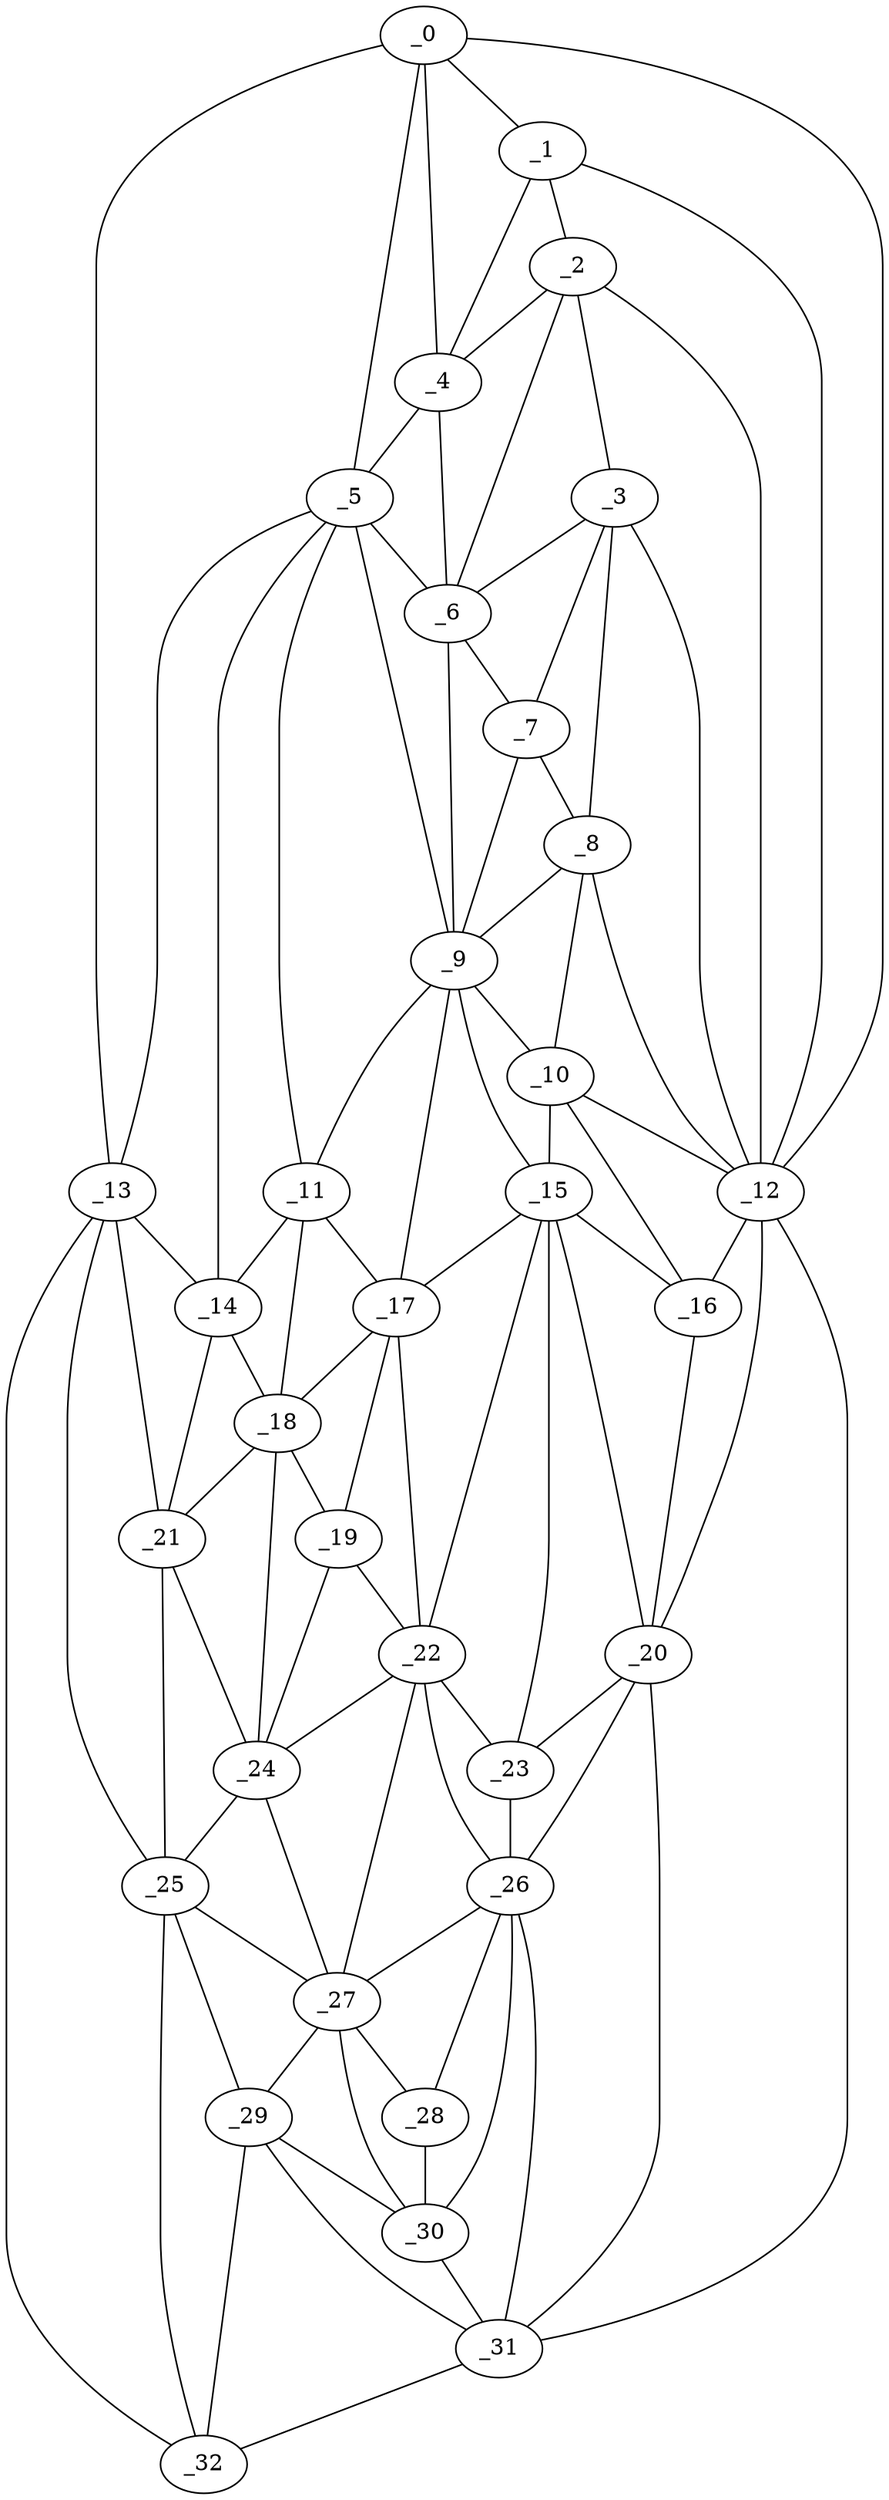 graph "obj1__60.gxl" {
	_0	 [x=5,
		y=44];
	_1	 [x=18,
		y=42];
	_0 -- _1	 [valence=2];
	_4	 [x=36,
		y=60];
	_0 -- _4	 [valence=2];
	_5	 [x=36,
		y=67];
	_0 -- _5	 [valence=2];
	_12	 [x=64,
		y=33];
	_0 -- _12	 [valence=1];
	_13	 [x=64,
		y=93];
	_0 -- _13	 [valence=1];
	_2	 [x=25,
		y=41];
	_1 -- _2	 [valence=2];
	_1 -- _4	 [valence=1];
	_1 -- _12	 [valence=1];
	_3	 [x=34,
		y=42];
	_2 -- _3	 [valence=2];
	_2 -- _4	 [valence=2];
	_6	 [x=39,
		y=55];
	_2 -- _6	 [valence=2];
	_2 -- _12	 [valence=1];
	_3 -- _6	 [valence=1];
	_7	 [x=42,
		y=46];
	_3 -- _7	 [valence=1];
	_8	 [x=49,
		y=43];
	_3 -- _8	 [valence=1];
	_3 -- _12	 [valence=2];
	_4 -- _5	 [valence=2];
	_4 -- _6	 [valence=2];
	_5 -- _6	 [valence=1];
	_9	 [x=55,
		y=54];
	_5 -- _9	 [valence=1];
	_11	 [x=62,
		y=67];
	_5 -- _11	 [valence=2];
	_5 -- _13	 [valence=2];
	_14	 [x=66,
		y=79];
	_5 -- _14	 [valence=1];
	_6 -- _7	 [valence=2];
	_6 -- _9	 [valence=2];
	_7 -- _8	 [valence=2];
	_7 -- _9	 [valence=1];
	_8 -- _9	 [valence=1];
	_10	 [x=56,
		y=48];
	_8 -- _10	 [valence=1];
	_8 -- _12	 [valence=2];
	_9 -- _10	 [valence=2];
	_9 -- _11	 [valence=2];
	_15	 [x=67,
		y=48];
	_9 -- _15	 [valence=2];
	_17	 [x=70,
		y=62];
	_9 -- _17	 [valence=1];
	_10 -- _12	 [valence=2];
	_10 -- _15	 [valence=1];
	_16	 [x=68,
		y=40];
	_10 -- _16	 [valence=1];
	_11 -- _14	 [valence=2];
	_11 -- _17	 [valence=2];
	_18	 [x=74,
		y=69];
	_11 -- _18	 [valence=1];
	_12 -- _16	 [valence=2];
	_20	 [x=80,
		y=45];
	_12 -- _20	 [valence=2];
	_31	 [x=126,
		y=64];
	_12 -- _31	 [valence=1];
	_13 -- _14	 [valence=2];
	_21	 [x=80,
		y=79];
	_13 -- _21	 [valence=2];
	_25	 [x=89,
		y=77];
	_13 -- _25	 [valence=2];
	_32	 [x=126,
		y=81];
	_13 -- _32	 [valence=1];
	_14 -- _18	 [valence=2];
	_14 -- _21	 [valence=2];
	_15 -- _16	 [valence=2];
	_15 -- _17	 [valence=2];
	_15 -- _20	 [valence=2];
	_22	 [x=81,
		y=55];
	_15 -- _22	 [valence=2];
	_23	 [x=82,
		y=49];
	_15 -- _23	 [valence=2];
	_16 -- _20	 [valence=1];
	_17 -- _18	 [valence=2];
	_19	 [x=79,
		y=62];
	_17 -- _19	 [valence=2];
	_17 -- _22	 [valence=1];
	_18 -- _19	 [valence=1];
	_18 -- _21	 [valence=1];
	_24	 [x=87,
		y=67];
	_18 -- _24	 [valence=1];
	_19 -- _22	 [valence=1];
	_19 -- _24	 [valence=2];
	_20 -- _23	 [valence=1];
	_26	 [x=90,
		y=51];
	_20 -- _26	 [valence=2];
	_20 -- _31	 [valence=2];
	_21 -- _24	 [valence=2];
	_21 -- _25	 [valence=2];
	_22 -- _23	 [valence=1];
	_22 -- _24	 [valence=2];
	_22 -- _26	 [valence=2];
	_27	 [x=95,
		y=63];
	_22 -- _27	 [valence=2];
	_23 -- _26	 [valence=2];
	_24 -- _25	 [valence=2];
	_24 -- _27	 [valence=1];
	_25 -- _27	 [valence=2];
	_29	 [x=102,
		y=74];
	_25 -- _29	 [valence=1];
	_25 -- _32	 [valence=1];
	_26 -- _27	 [valence=2];
	_28	 [x=97,
		y=57];
	_26 -- _28	 [valence=2];
	_30	 [x=106,
		y=61];
	_26 -- _30	 [valence=1];
	_26 -- _31	 [valence=2];
	_27 -- _28	 [valence=2];
	_27 -- _29	 [valence=2];
	_27 -- _30	 [valence=2];
	_28 -- _30	 [valence=1];
	_29 -- _30	 [valence=1];
	_29 -- _31	 [valence=1];
	_29 -- _32	 [valence=2];
	_30 -- _31	 [valence=2];
	_31 -- _32	 [valence=1];
}
